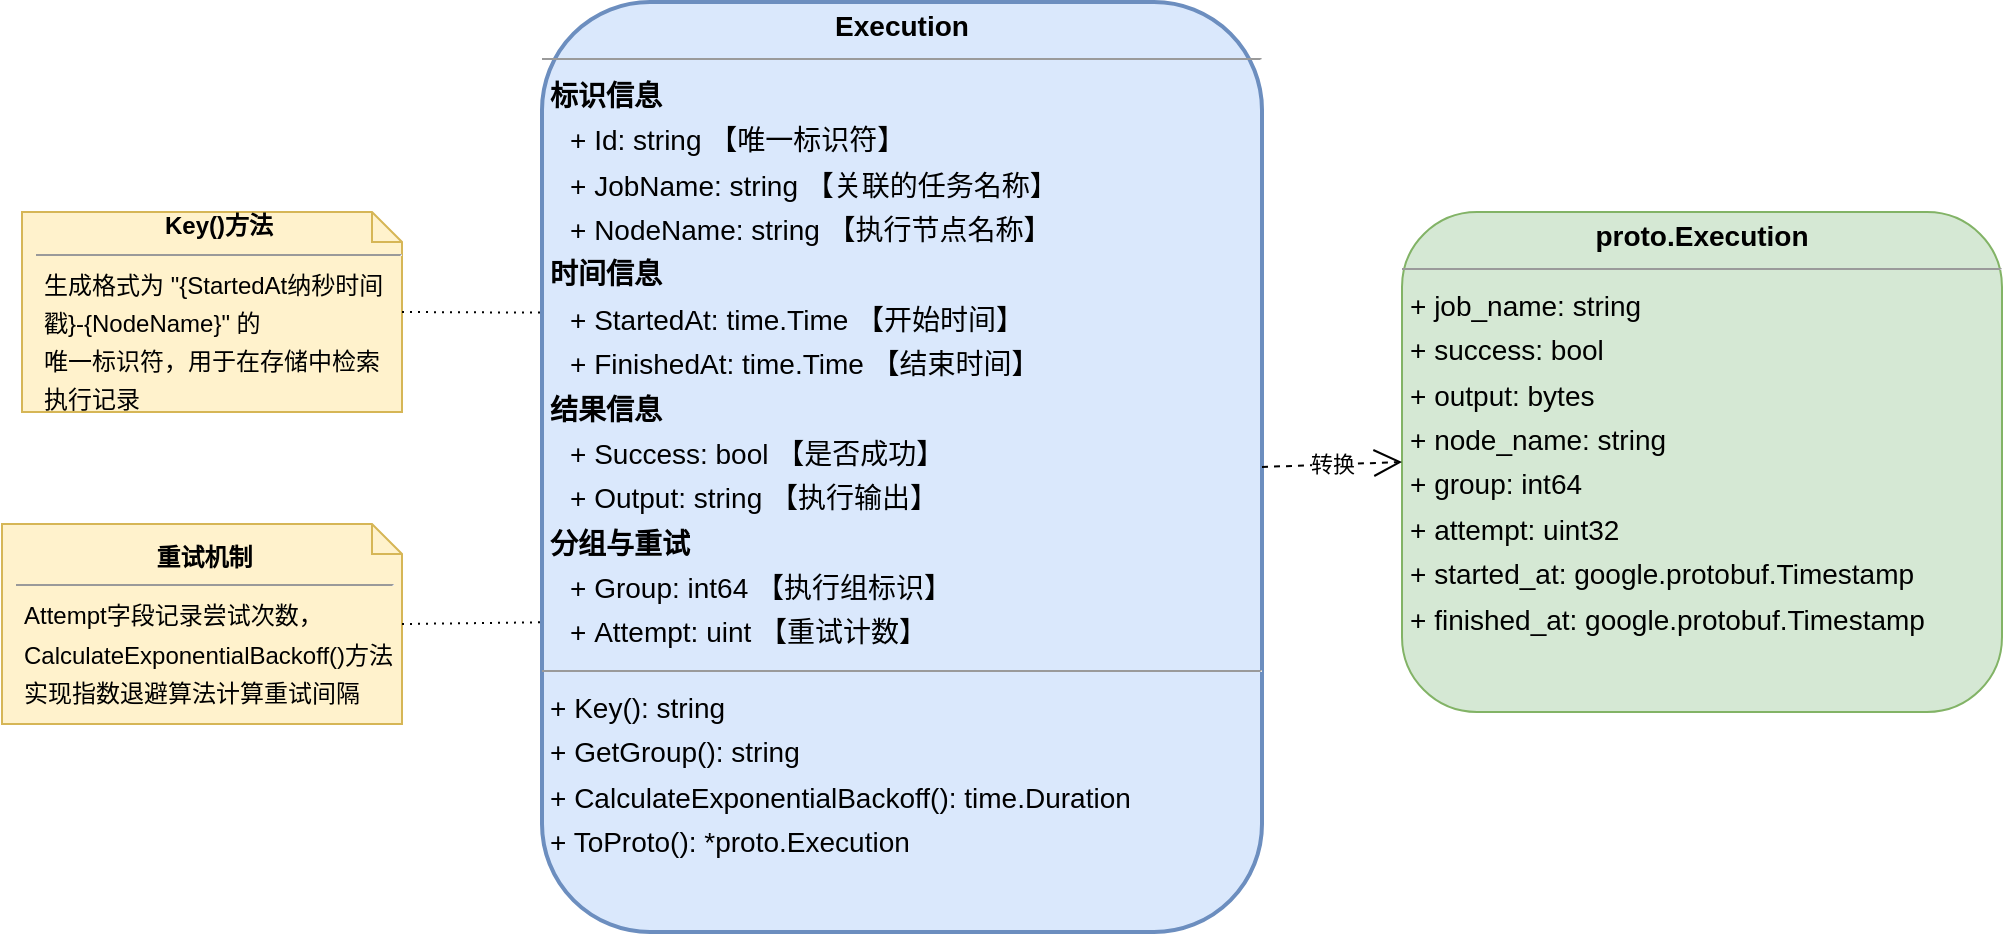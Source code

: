 <mxfile version="27.0.3">
  <diagram name="Execution数据结构" id="JNBOJbX7-IPzlRhxeIQb">
    <mxGraphModel dx="1754" dy="1258" grid="0" gridSize="10" guides="1" tooltips="1" connect="1" arrows="1" fold="1" page="0" pageScale="1" pageWidth="850" pageHeight="1100" math="0" shadow="0">
      <root>
        <mxCell id="0" />
        <mxCell id="1" parent="0" />
        <mxCell id="9oxhp9jp_5ilO0bYH4hu-2" value="&lt;p style=&quot;margin:0px;margin-top:4px;text-align:center;&quot;&gt;&lt;b&gt;Execution&lt;/b&gt;&lt;/p&gt;&lt;hr size=&quot;1&quot;&gt;&lt;p style=&quot;margin:0 0 0 4px;line-height:1.6;&quot;&gt;&lt;b&gt;标识信息&lt;/b&gt;&lt;/p&gt;&lt;p style=&quot;margin:0 0 0 14px;line-height:1.6;&quot;&gt;+ Id: string 【唯一标识符】&lt;br&gt;+ JobName: string 【关联的任务名称】&lt;br&gt;+ NodeName: string 【执行节点名称】&lt;/p&gt;&lt;p style=&quot;margin:0 0 0 4px;line-height:1.6;&quot;&gt;&lt;b&gt;时间信息&lt;/b&gt;&lt;/p&gt;&lt;p style=&quot;margin:0 0 0 14px;line-height:1.6;&quot;&gt;+ StartedAt: time.Time 【开始时间】&lt;br&gt;+ FinishedAt: time.Time 【结束时间】&lt;/p&gt;&lt;p style=&quot;margin:0 0 0 4px;line-height:1.6;&quot;&gt;&lt;b&gt;结果信息&lt;/b&gt;&lt;/p&gt;&lt;p style=&quot;margin:0 0 0 14px;line-height:1.6;&quot;&gt;+ Success: bool 【是否成功】&lt;br&gt;+ Output: string 【执行输出】&lt;/p&gt;&lt;p style=&quot;margin:0 0 0 4px;line-height:1.6;&quot;&gt;&lt;b&gt;分组与重试&lt;/b&gt;&lt;/p&gt;&lt;p style=&quot;margin:0 0 0 14px;line-height:1.6;&quot;&gt;+ Group: int64 【执行组标识】&lt;br&gt;+ Attempt: uint 【重试计数】&lt;/p&gt;&lt;hr size=&quot;1&quot;&gt;&lt;p style=&quot;margin:0 0 0 4px;line-height:1.6;&quot;&gt;+ Key(): string&lt;br&gt;+ GetGroup(): string&lt;br&gt;+ CalculateExponentialBackoff(): time.Duration&lt;br&gt;+ ToProto(): *proto.Execution&lt;/p&gt;" style="verticalAlign=top;align=left;overflow=fill;fontSize=14;fontFamily=Helvetica;html=1;rounded=1;shadow=0;comic=0;labelBackgroundColor=none;strokeWidth=2;fillColor=#dae8fc;strokeColor=#6c8ebf;" parent="1" vertex="1">
          <mxGeometry x="200" y="-35" width="360" height="465" as="geometry" />
        </mxCell>
        <mxCell id="9oxhp9jp_5ilO0bYH4hu-4" value="&lt;p style=&quot;margin:0px;margin-top:4px;text-align:center;&quot;&gt;&lt;b&gt;proto.Execution&lt;/b&gt;&lt;/p&gt;&lt;hr size=&quot;1&quot;&gt;&lt;p style=&quot;margin:0 0 0 4px;line-height:1.6;&quot;&gt;+ job_name: string&lt;br&gt;+ success: bool&lt;br&gt;+ output: bytes&lt;br&gt;+ node_name: string&lt;br&gt;+ group: int64&lt;br&gt;+ attempt: uint32&lt;br&gt;+ started_at: google.protobuf.Timestamp&lt;br&gt;+ finished_at: google.protobuf.Timestamp&lt;/p&gt;" style="verticalAlign=top;align=left;overflow=fill;fontSize=14;fontFamily=Helvetica;html=1;rounded=1;shadow=0;comic=0;labelBackgroundColor=none;strokeWidth=1;fillColor=#d5e8d4;strokeColor=#82b366;" parent="1" vertex="1">
          <mxGeometry x="630" y="70" width="300" height="250" as="geometry" />
        </mxCell>
        <mxCell id="9oxhp9jp_5ilO0bYH4hu-5" value="转换" style="endArrow=open;endFill=0;endSize=12;html=1;rounded=0;exitX=1;exitY=0.5;exitDx=0;exitDy=0;entryX=0;entryY=0.5;entryDx=0;entryDy=0;dashed=1;strokeWidth=1;" parent="1" source="9oxhp9jp_5ilO0bYH4hu-2" target="9oxhp9jp_5ilO0bYH4hu-4" edge="1">
          <mxGeometry width="160" relative="1" as="geometry">
            <mxPoint x="380" y="350" as="sourcePoint" />
            <mxPoint x="540" y="350" as="targetPoint" />
          </mxGeometry>
        </mxCell>
        <mxCell id="9oxhp9jp_5ilO0bYH4hu-13" value="&lt;p style=&quot;margin:0px;margin-top:4px;text-align:center;&quot;&gt;&lt;b&gt;Key()方法&lt;/b&gt;&lt;/p&gt;&lt;hr size=&quot;1&quot;&gt;&lt;p style=&quot;margin:0 0 0 4px;line-height:1.6;&quot;&gt;生成格式为 &quot;{StartedAt纳秒时间戳}-{NodeName}&quot; 的&lt;br&gt;唯一标识符，用于在存储中检索执行记录&lt;/p&gt;" style="shape=note;size=15;align=left;spacingLeft=5;html=1;whiteSpace=wrap;fillColor=#fff2cc;strokeColor=#d6b656;" parent="1" vertex="1">
          <mxGeometry x="-60" y="70" width="190" height="100" as="geometry" />
        </mxCell>
        <mxCell id="9oxhp9jp_5ilO0bYH4hu-14" value="" style="endArrow=none;dashed=1;html=1;dashPattern=1 3;strokeWidth=1;rounded=0;exitX=1;exitY=0.5;exitDx=0;exitDy=0;exitPerimeter=0;entryX=0;entryY=0.334;entryDx=0;entryDy=0;entryPerimeter=0;" parent="1" source="9oxhp9jp_5ilO0bYH4hu-13" target="9oxhp9jp_5ilO0bYH4hu-2" edge="1">
          <mxGeometry width="50" height="50" relative="1" as="geometry">
            <mxPoint x="380" y="350" as="sourcePoint" />
            <mxPoint x="430" y="300" as="targetPoint" />
          </mxGeometry>
        </mxCell>
        <mxCell id="9oxhp9jp_5ilO0bYH4hu-15" value="&lt;p style=&quot;margin:0px;margin-top:4px;text-align:center;&quot;&gt;&lt;b&gt;重试机制&lt;/b&gt;&lt;/p&gt;&lt;hr size=&quot;1&quot;&gt;&lt;p style=&quot;margin:0 0 0 4px;line-height:1.6;&quot;&gt;Attempt字段记录尝试次数，&lt;br&gt;CalculateExponentialBackoff()方法&lt;br&gt;实现指数退避算法计算重试间隔&lt;/p&gt;" style="shape=note;size=15;align=left;spacingLeft=5;html=1;whiteSpace=wrap;fillColor=#fff2cc;strokeColor=#d6b656;" parent="1" vertex="1">
          <mxGeometry x="-70" y="226" width="200" height="100" as="geometry" />
        </mxCell>
        <mxCell id="9oxhp9jp_5ilO0bYH4hu-16" value="" style="endArrow=none;dashed=1;html=1;dashPattern=1 3;strokeWidth=1;rounded=0;exitX=1;exitY=0.5;exitDx=0;exitDy=0;exitPerimeter=0;entryX=0;entryY=0.667;entryDx=0;entryDy=0;entryPerimeter=0;" parent="1" source="9oxhp9jp_5ilO0bYH4hu-15" target="9oxhp9jp_5ilO0bYH4hu-2" edge="1">
          <mxGeometry width="50" height="50" relative="1" as="geometry">
            <mxPoint x="380" y="350" as="sourcePoint" />
            <mxPoint x="430" y="300" as="targetPoint" />
          </mxGeometry>
        </mxCell>
      </root>
    </mxGraphModel>
  </diagram>
</mxfile>
